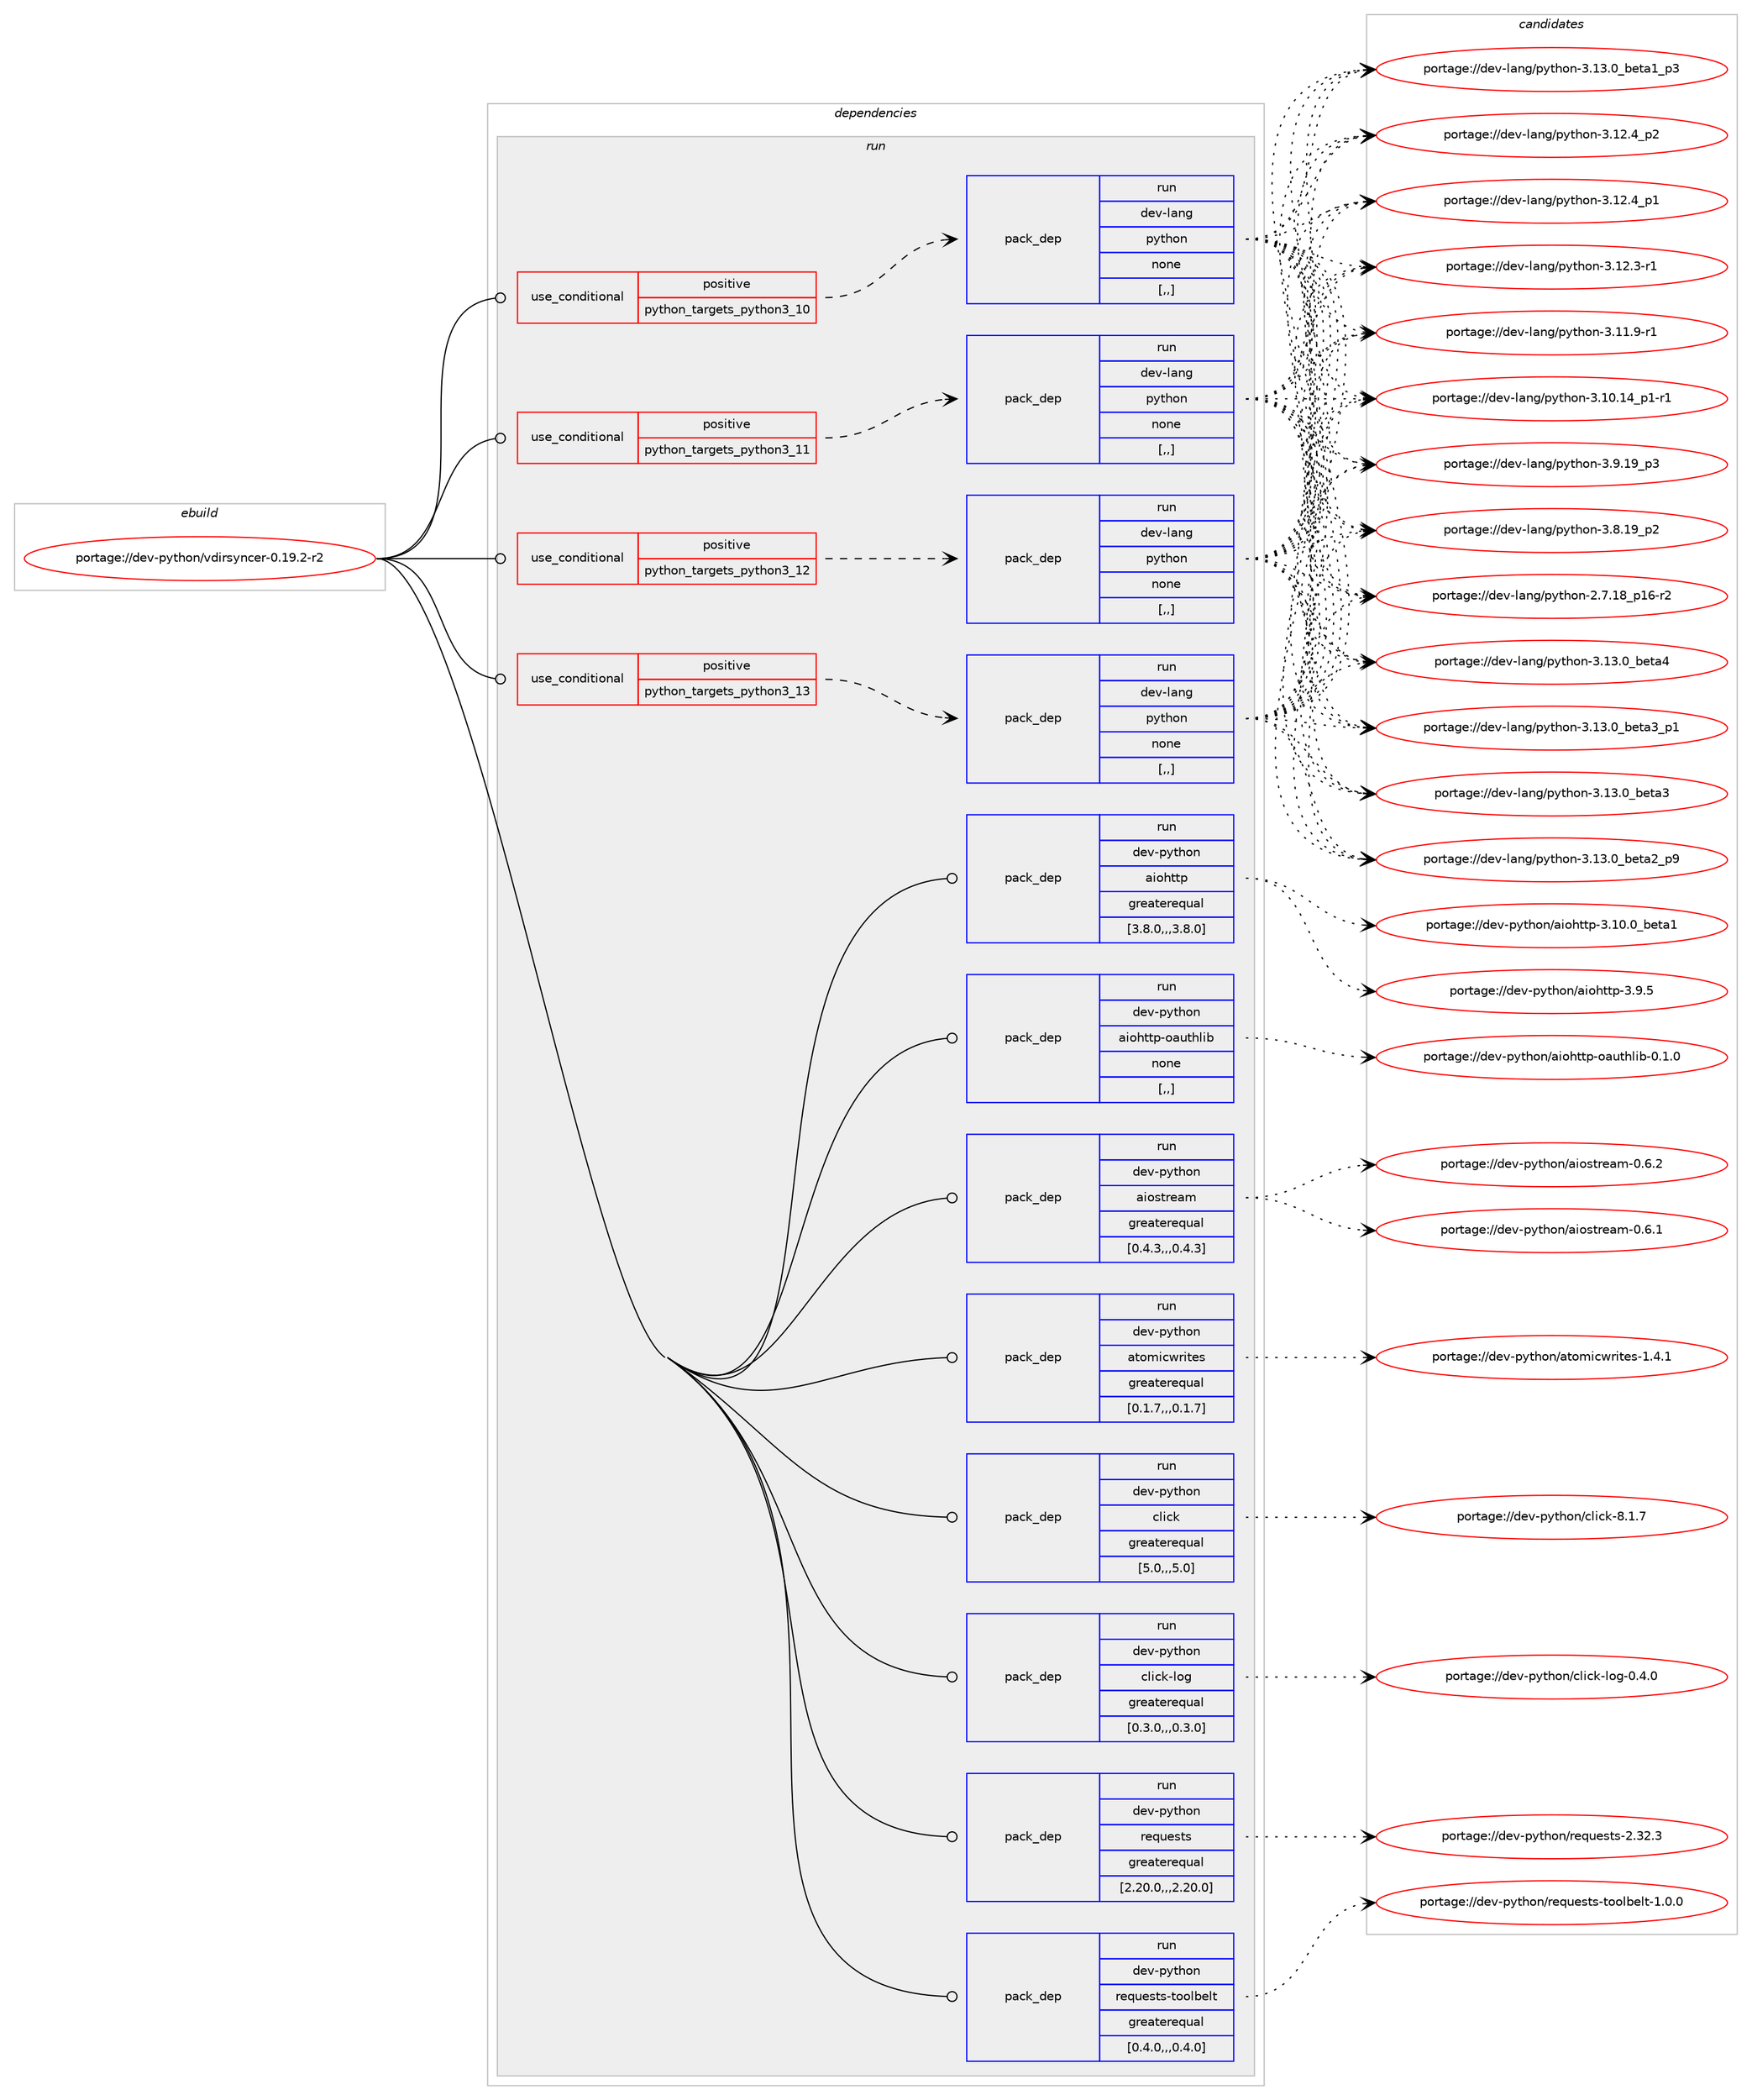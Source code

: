 digraph prolog {

# *************
# Graph options
# *************

newrank=true;
concentrate=true;
compound=true;
graph [rankdir=LR,fontname=Helvetica,fontsize=10,ranksep=1.5];#, ranksep=2.5, nodesep=0.2];
edge  [arrowhead=vee];
node  [fontname=Helvetica,fontsize=10];

# **********
# The ebuild
# **********

subgraph cluster_leftcol {
color=gray;
label=<<i>ebuild</i>>;
id [label="portage://dev-python/vdirsyncer-0.19.2-r2", color=red, width=4, href="../dev-python/vdirsyncer-0.19.2-r2.svg"];
}

# ****************
# The dependencies
# ****************

subgraph cluster_midcol {
color=gray;
label=<<i>dependencies</i>>;
subgraph cluster_compile {
fillcolor="#eeeeee";
style=filled;
label=<<i>compile</i>>;
}
subgraph cluster_compileandrun {
fillcolor="#eeeeee";
style=filled;
label=<<i>compile and run</i>>;
}
subgraph cluster_run {
fillcolor="#eeeeee";
style=filled;
label=<<i>run</i>>;
subgraph cond41070 {
dependency167188 [label=<<TABLE BORDER="0" CELLBORDER="1" CELLSPACING="0" CELLPADDING="4"><TR><TD ROWSPAN="3" CELLPADDING="10">use_conditional</TD></TR><TR><TD>positive</TD></TR><TR><TD>python_targets_python3_10</TD></TR></TABLE>>, shape=none, color=red];
subgraph pack124845 {
dependency167189 [label=<<TABLE BORDER="0" CELLBORDER="1" CELLSPACING="0" CELLPADDING="4" WIDTH="220"><TR><TD ROWSPAN="6" CELLPADDING="30">pack_dep</TD></TR><TR><TD WIDTH="110">run</TD></TR><TR><TD>dev-lang</TD></TR><TR><TD>python</TD></TR><TR><TD>none</TD></TR><TR><TD>[,,]</TD></TR></TABLE>>, shape=none, color=blue];
}
dependency167188:e -> dependency167189:w [weight=20,style="dashed",arrowhead="vee"];
}
id:e -> dependency167188:w [weight=20,style="solid",arrowhead="odot"];
subgraph cond41071 {
dependency167190 [label=<<TABLE BORDER="0" CELLBORDER="1" CELLSPACING="0" CELLPADDING="4"><TR><TD ROWSPAN="3" CELLPADDING="10">use_conditional</TD></TR><TR><TD>positive</TD></TR><TR><TD>python_targets_python3_11</TD></TR></TABLE>>, shape=none, color=red];
subgraph pack124846 {
dependency167191 [label=<<TABLE BORDER="0" CELLBORDER="1" CELLSPACING="0" CELLPADDING="4" WIDTH="220"><TR><TD ROWSPAN="6" CELLPADDING="30">pack_dep</TD></TR><TR><TD WIDTH="110">run</TD></TR><TR><TD>dev-lang</TD></TR><TR><TD>python</TD></TR><TR><TD>none</TD></TR><TR><TD>[,,]</TD></TR></TABLE>>, shape=none, color=blue];
}
dependency167190:e -> dependency167191:w [weight=20,style="dashed",arrowhead="vee"];
}
id:e -> dependency167190:w [weight=20,style="solid",arrowhead="odot"];
subgraph cond41072 {
dependency167192 [label=<<TABLE BORDER="0" CELLBORDER="1" CELLSPACING="0" CELLPADDING="4"><TR><TD ROWSPAN="3" CELLPADDING="10">use_conditional</TD></TR><TR><TD>positive</TD></TR><TR><TD>python_targets_python3_12</TD></TR></TABLE>>, shape=none, color=red];
subgraph pack124847 {
dependency167193 [label=<<TABLE BORDER="0" CELLBORDER="1" CELLSPACING="0" CELLPADDING="4" WIDTH="220"><TR><TD ROWSPAN="6" CELLPADDING="30">pack_dep</TD></TR><TR><TD WIDTH="110">run</TD></TR><TR><TD>dev-lang</TD></TR><TR><TD>python</TD></TR><TR><TD>none</TD></TR><TR><TD>[,,]</TD></TR></TABLE>>, shape=none, color=blue];
}
dependency167192:e -> dependency167193:w [weight=20,style="dashed",arrowhead="vee"];
}
id:e -> dependency167192:w [weight=20,style="solid",arrowhead="odot"];
subgraph cond41073 {
dependency167194 [label=<<TABLE BORDER="0" CELLBORDER="1" CELLSPACING="0" CELLPADDING="4"><TR><TD ROWSPAN="3" CELLPADDING="10">use_conditional</TD></TR><TR><TD>positive</TD></TR><TR><TD>python_targets_python3_13</TD></TR></TABLE>>, shape=none, color=red];
subgraph pack124848 {
dependency167195 [label=<<TABLE BORDER="0" CELLBORDER="1" CELLSPACING="0" CELLPADDING="4" WIDTH="220"><TR><TD ROWSPAN="6" CELLPADDING="30">pack_dep</TD></TR><TR><TD WIDTH="110">run</TD></TR><TR><TD>dev-lang</TD></TR><TR><TD>python</TD></TR><TR><TD>none</TD></TR><TR><TD>[,,]</TD></TR></TABLE>>, shape=none, color=blue];
}
dependency167194:e -> dependency167195:w [weight=20,style="dashed",arrowhead="vee"];
}
id:e -> dependency167194:w [weight=20,style="solid",arrowhead="odot"];
subgraph pack124849 {
dependency167196 [label=<<TABLE BORDER="0" CELLBORDER="1" CELLSPACING="0" CELLPADDING="4" WIDTH="220"><TR><TD ROWSPAN="6" CELLPADDING="30">pack_dep</TD></TR><TR><TD WIDTH="110">run</TD></TR><TR><TD>dev-python</TD></TR><TR><TD>aiohttp</TD></TR><TR><TD>greaterequal</TD></TR><TR><TD>[3.8.0,,,3.8.0]</TD></TR></TABLE>>, shape=none, color=blue];
}
id:e -> dependency167196:w [weight=20,style="solid",arrowhead="odot"];
subgraph pack124850 {
dependency167197 [label=<<TABLE BORDER="0" CELLBORDER="1" CELLSPACING="0" CELLPADDING="4" WIDTH="220"><TR><TD ROWSPAN="6" CELLPADDING="30">pack_dep</TD></TR><TR><TD WIDTH="110">run</TD></TR><TR><TD>dev-python</TD></TR><TR><TD>aiohttp-oauthlib</TD></TR><TR><TD>none</TD></TR><TR><TD>[,,]</TD></TR></TABLE>>, shape=none, color=blue];
}
id:e -> dependency167197:w [weight=20,style="solid",arrowhead="odot"];
subgraph pack124851 {
dependency167198 [label=<<TABLE BORDER="0" CELLBORDER="1" CELLSPACING="0" CELLPADDING="4" WIDTH="220"><TR><TD ROWSPAN="6" CELLPADDING="30">pack_dep</TD></TR><TR><TD WIDTH="110">run</TD></TR><TR><TD>dev-python</TD></TR><TR><TD>aiostream</TD></TR><TR><TD>greaterequal</TD></TR><TR><TD>[0.4.3,,,0.4.3]</TD></TR></TABLE>>, shape=none, color=blue];
}
id:e -> dependency167198:w [weight=20,style="solid",arrowhead="odot"];
subgraph pack124852 {
dependency167199 [label=<<TABLE BORDER="0" CELLBORDER="1" CELLSPACING="0" CELLPADDING="4" WIDTH="220"><TR><TD ROWSPAN="6" CELLPADDING="30">pack_dep</TD></TR><TR><TD WIDTH="110">run</TD></TR><TR><TD>dev-python</TD></TR><TR><TD>atomicwrites</TD></TR><TR><TD>greaterequal</TD></TR><TR><TD>[0.1.7,,,0.1.7]</TD></TR></TABLE>>, shape=none, color=blue];
}
id:e -> dependency167199:w [weight=20,style="solid",arrowhead="odot"];
subgraph pack124853 {
dependency167200 [label=<<TABLE BORDER="0" CELLBORDER="1" CELLSPACING="0" CELLPADDING="4" WIDTH="220"><TR><TD ROWSPAN="6" CELLPADDING="30">pack_dep</TD></TR><TR><TD WIDTH="110">run</TD></TR><TR><TD>dev-python</TD></TR><TR><TD>click</TD></TR><TR><TD>greaterequal</TD></TR><TR><TD>[5.0,,,5.0]</TD></TR></TABLE>>, shape=none, color=blue];
}
id:e -> dependency167200:w [weight=20,style="solid",arrowhead="odot"];
subgraph pack124854 {
dependency167201 [label=<<TABLE BORDER="0" CELLBORDER="1" CELLSPACING="0" CELLPADDING="4" WIDTH="220"><TR><TD ROWSPAN="6" CELLPADDING="30">pack_dep</TD></TR><TR><TD WIDTH="110">run</TD></TR><TR><TD>dev-python</TD></TR><TR><TD>click-log</TD></TR><TR><TD>greaterequal</TD></TR><TR><TD>[0.3.0,,,0.3.0]</TD></TR></TABLE>>, shape=none, color=blue];
}
id:e -> dependency167201:w [weight=20,style="solid",arrowhead="odot"];
subgraph pack124855 {
dependency167202 [label=<<TABLE BORDER="0" CELLBORDER="1" CELLSPACING="0" CELLPADDING="4" WIDTH="220"><TR><TD ROWSPAN="6" CELLPADDING="30">pack_dep</TD></TR><TR><TD WIDTH="110">run</TD></TR><TR><TD>dev-python</TD></TR><TR><TD>requests</TD></TR><TR><TD>greaterequal</TD></TR><TR><TD>[2.20.0,,,2.20.0]</TD></TR></TABLE>>, shape=none, color=blue];
}
id:e -> dependency167202:w [weight=20,style="solid",arrowhead="odot"];
subgraph pack124856 {
dependency167203 [label=<<TABLE BORDER="0" CELLBORDER="1" CELLSPACING="0" CELLPADDING="4" WIDTH="220"><TR><TD ROWSPAN="6" CELLPADDING="30">pack_dep</TD></TR><TR><TD WIDTH="110">run</TD></TR><TR><TD>dev-python</TD></TR><TR><TD>requests-toolbelt</TD></TR><TR><TD>greaterequal</TD></TR><TR><TD>[0.4.0,,,0.4.0]</TD></TR></TABLE>>, shape=none, color=blue];
}
id:e -> dependency167203:w [weight=20,style="solid",arrowhead="odot"];
}
}

# **************
# The candidates
# **************

subgraph cluster_choices {
rank=same;
color=gray;
label=<<i>candidates</i>>;

subgraph choice124845 {
color=black;
nodesep=1;
choice1001011184510897110103471121211161041111104551464951464895981011169752 [label="portage://dev-lang/python-3.13.0_beta4", color=red, width=4,href="../dev-lang/python-3.13.0_beta4.svg"];
choice10010111845108971101034711212111610411111045514649514648959810111697519511249 [label="portage://dev-lang/python-3.13.0_beta3_p1", color=red, width=4,href="../dev-lang/python-3.13.0_beta3_p1.svg"];
choice1001011184510897110103471121211161041111104551464951464895981011169751 [label="portage://dev-lang/python-3.13.0_beta3", color=red, width=4,href="../dev-lang/python-3.13.0_beta3.svg"];
choice10010111845108971101034711212111610411111045514649514648959810111697509511257 [label="portage://dev-lang/python-3.13.0_beta2_p9", color=red, width=4,href="../dev-lang/python-3.13.0_beta2_p9.svg"];
choice10010111845108971101034711212111610411111045514649514648959810111697499511251 [label="portage://dev-lang/python-3.13.0_beta1_p3", color=red, width=4,href="../dev-lang/python-3.13.0_beta1_p3.svg"];
choice100101118451089711010347112121116104111110455146495046529511250 [label="portage://dev-lang/python-3.12.4_p2", color=red, width=4,href="../dev-lang/python-3.12.4_p2.svg"];
choice100101118451089711010347112121116104111110455146495046529511249 [label="portage://dev-lang/python-3.12.4_p1", color=red, width=4,href="../dev-lang/python-3.12.4_p1.svg"];
choice100101118451089711010347112121116104111110455146495046514511449 [label="portage://dev-lang/python-3.12.3-r1", color=red, width=4,href="../dev-lang/python-3.12.3-r1.svg"];
choice100101118451089711010347112121116104111110455146494946574511449 [label="portage://dev-lang/python-3.11.9-r1", color=red, width=4,href="../dev-lang/python-3.11.9-r1.svg"];
choice100101118451089711010347112121116104111110455146494846495295112494511449 [label="portage://dev-lang/python-3.10.14_p1-r1", color=red, width=4,href="../dev-lang/python-3.10.14_p1-r1.svg"];
choice100101118451089711010347112121116104111110455146574649579511251 [label="portage://dev-lang/python-3.9.19_p3", color=red, width=4,href="../dev-lang/python-3.9.19_p3.svg"];
choice100101118451089711010347112121116104111110455146564649579511250 [label="portage://dev-lang/python-3.8.19_p2", color=red, width=4,href="../dev-lang/python-3.8.19_p2.svg"];
choice100101118451089711010347112121116104111110455046554649569511249544511450 [label="portage://dev-lang/python-2.7.18_p16-r2", color=red, width=4,href="../dev-lang/python-2.7.18_p16-r2.svg"];
dependency167189:e -> choice1001011184510897110103471121211161041111104551464951464895981011169752:w [style=dotted,weight="100"];
dependency167189:e -> choice10010111845108971101034711212111610411111045514649514648959810111697519511249:w [style=dotted,weight="100"];
dependency167189:e -> choice1001011184510897110103471121211161041111104551464951464895981011169751:w [style=dotted,weight="100"];
dependency167189:e -> choice10010111845108971101034711212111610411111045514649514648959810111697509511257:w [style=dotted,weight="100"];
dependency167189:e -> choice10010111845108971101034711212111610411111045514649514648959810111697499511251:w [style=dotted,weight="100"];
dependency167189:e -> choice100101118451089711010347112121116104111110455146495046529511250:w [style=dotted,weight="100"];
dependency167189:e -> choice100101118451089711010347112121116104111110455146495046529511249:w [style=dotted,weight="100"];
dependency167189:e -> choice100101118451089711010347112121116104111110455146495046514511449:w [style=dotted,weight="100"];
dependency167189:e -> choice100101118451089711010347112121116104111110455146494946574511449:w [style=dotted,weight="100"];
dependency167189:e -> choice100101118451089711010347112121116104111110455146494846495295112494511449:w [style=dotted,weight="100"];
dependency167189:e -> choice100101118451089711010347112121116104111110455146574649579511251:w [style=dotted,weight="100"];
dependency167189:e -> choice100101118451089711010347112121116104111110455146564649579511250:w [style=dotted,weight="100"];
dependency167189:e -> choice100101118451089711010347112121116104111110455046554649569511249544511450:w [style=dotted,weight="100"];
}
subgraph choice124846 {
color=black;
nodesep=1;
choice1001011184510897110103471121211161041111104551464951464895981011169752 [label="portage://dev-lang/python-3.13.0_beta4", color=red, width=4,href="../dev-lang/python-3.13.0_beta4.svg"];
choice10010111845108971101034711212111610411111045514649514648959810111697519511249 [label="portage://dev-lang/python-3.13.0_beta3_p1", color=red, width=4,href="../dev-lang/python-3.13.0_beta3_p1.svg"];
choice1001011184510897110103471121211161041111104551464951464895981011169751 [label="portage://dev-lang/python-3.13.0_beta3", color=red, width=4,href="../dev-lang/python-3.13.0_beta3.svg"];
choice10010111845108971101034711212111610411111045514649514648959810111697509511257 [label="portage://dev-lang/python-3.13.0_beta2_p9", color=red, width=4,href="../dev-lang/python-3.13.0_beta2_p9.svg"];
choice10010111845108971101034711212111610411111045514649514648959810111697499511251 [label="portage://dev-lang/python-3.13.0_beta1_p3", color=red, width=4,href="../dev-lang/python-3.13.0_beta1_p3.svg"];
choice100101118451089711010347112121116104111110455146495046529511250 [label="portage://dev-lang/python-3.12.4_p2", color=red, width=4,href="../dev-lang/python-3.12.4_p2.svg"];
choice100101118451089711010347112121116104111110455146495046529511249 [label="portage://dev-lang/python-3.12.4_p1", color=red, width=4,href="../dev-lang/python-3.12.4_p1.svg"];
choice100101118451089711010347112121116104111110455146495046514511449 [label="portage://dev-lang/python-3.12.3-r1", color=red, width=4,href="../dev-lang/python-3.12.3-r1.svg"];
choice100101118451089711010347112121116104111110455146494946574511449 [label="portage://dev-lang/python-3.11.9-r1", color=red, width=4,href="../dev-lang/python-3.11.9-r1.svg"];
choice100101118451089711010347112121116104111110455146494846495295112494511449 [label="portage://dev-lang/python-3.10.14_p1-r1", color=red, width=4,href="../dev-lang/python-3.10.14_p1-r1.svg"];
choice100101118451089711010347112121116104111110455146574649579511251 [label="portage://dev-lang/python-3.9.19_p3", color=red, width=4,href="../dev-lang/python-3.9.19_p3.svg"];
choice100101118451089711010347112121116104111110455146564649579511250 [label="portage://dev-lang/python-3.8.19_p2", color=red, width=4,href="../dev-lang/python-3.8.19_p2.svg"];
choice100101118451089711010347112121116104111110455046554649569511249544511450 [label="portage://dev-lang/python-2.7.18_p16-r2", color=red, width=4,href="../dev-lang/python-2.7.18_p16-r2.svg"];
dependency167191:e -> choice1001011184510897110103471121211161041111104551464951464895981011169752:w [style=dotted,weight="100"];
dependency167191:e -> choice10010111845108971101034711212111610411111045514649514648959810111697519511249:w [style=dotted,weight="100"];
dependency167191:e -> choice1001011184510897110103471121211161041111104551464951464895981011169751:w [style=dotted,weight="100"];
dependency167191:e -> choice10010111845108971101034711212111610411111045514649514648959810111697509511257:w [style=dotted,weight="100"];
dependency167191:e -> choice10010111845108971101034711212111610411111045514649514648959810111697499511251:w [style=dotted,weight="100"];
dependency167191:e -> choice100101118451089711010347112121116104111110455146495046529511250:w [style=dotted,weight="100"];
dependency167191:e -> choice100101118451089711010347112121116104111110455146495046529511249:w [style=dotted,weight="100"];
dependency167191:e -> choice100101118451089711010347112121116104111110455146495046514511449:w [style=dotted,weight="100"];
dependency167191:e -> choice100101118451089711010347112121116104111110455146494946574511449:w [style=dotted,weight="100"];
dependency167191:e -> choice100101118451089711010347112121116104111110455146494846495295112494511449:w [style=dotted,weight="100"];
dependency167191:e -> choice100101118451089711010347112121116104111110455146574649579511251:w [style=dotted,weight="100"];
dependency167191:e -> choice100101118451089711010347112121116104111110455146564649579511250:w [style=dotted,weight="100"];
dependency167191:e -> choice100101118451089711010347112121116104111110455046554649569511249544511450:w [style=dotted,weight="100"];
}
subgraph choice124847 {
color=black;
nodesep=1;
choice1001011184510897110103471121211161041111104551464951464895981011169752 [label="portage://dev-lang/python-3.13.0_beta4", color=red, width=4,href="../dev-lang/python-3.13.0_beta4.svg"];
choice10010111845108971101034711212111610411111045514649514648959810111697519511249 [label="portage://dev-lang/python-3.13.0_beta3_p1", color=red, width=4,href="../dev-lang/python-3.13.0_beta3_p1.svg"];
choice1001011184510897110103471121211161041111104551464951464895981011169751 [label="portage://dev-lang/python-3.13.0_beta3", color=red, width=4,href="../dev-lang/python-3.13.0_beta3.svg"];
choice10010111845108971101034711212111610411111045514649514648959810111697509511257 [label="portage://dev-lang/python-3.13.0_beta2_p9", color=red, width=4,href="../dev-lang/python-3.13.0_beta2_p9.svg"];
choice10010111845108971101034711212111610411111045514649514648959810111697499511251 [label="portage://dev-lang/python-3.13.0_beta1_p3", color=red, width=4,href="../dev-lang/python-3.13.0_beta1_p3.svg"];
choice100101118451089711010347112121116104111110455146495046529511250 [label="portage://dev-lang/python-3.12.4_p2", color=red, width=4,href="../dev-lang/python-3.12.4_p2.svg"];
choice100101118451089711010347112121116104111110455146495046529511249 [label="portage://dev-lang/python-3.12.4_p1", color=red, width=4,href="../dev-lang/python-3.12.4_p1.svg"];
choice100101118451089711010347112121116104111110455146495046514511449 [label="portage://dev-lang/python-3.12.3-r1", color=red, width=4,href="../dev-lang/python-3.12.3-r1.svg"];
choice100101118451089711010347112121116104111110455146494946574511449 [label="portage://dev-lang/python-3.11.9-r1", color=red, width=4,href="../dev-lang/python-3.11.9-r1.svg"];
choice100101118451089711010347112121116104111110455146494846495295112494511449 [label="portage://dev-lang/python-3.10.14_p1-r1", color=red, width=4,href="../dev-lang/python-3.10.14_p1-r1.svg"];
choice100101118451089711010347112121116104111110455146574649579511251 [label="portage://dev-lang/python-3.9.19_p3", color=red, width=4,href="../dev-lang/python-3.9.19_p3.svg"];
choice100101118451089711010347112121116104111110455146564649579511250 [label="portage://dev-lang/python-3.8.19_p2", color=red, width=4,href="../dev-lang/python-3.8.19_p2.svg"];
choice100101118451089711010347112121116104111110455046554649569511249544511450 [label="portage://dev-lang/python-2.7.18_p16-r2", color=red, width=4,href="../dev-lang/python-2.7.18_p16-r2.svg"];
dependency167193:e -> choice1001011184510897110103471121211161041111104551464951464895981011169752:w [style=dotted,weight="100"];
dependency167193:e -> choice10010111845108971101034711212111610411111045514649514648959810111697519511249:w [style=dotted,weight="100"];
dependency167193:e -> choice1001011184510897110103471121211161041111104551464951464895981011169751:w [style=dotted,weight="100"];
dependency167193:e -> choice10010111845108971101034711212111610411111045514649514648959810111697509511257:w [style=dotted,weight="100"];
dependency167193:e -> choice10010111845108971101034711212111610411111045514649514648959810111697499511251:w [style=dotted,weight="100"];
dependency167193:e -> choice100101118451089711010347112121116104111110455146495046529511250:w [style=dotted,weight="100"];
dependency167193:e -> choice100101118451089711010347112121116104111110455146495046529511249:w [style=dotted,weight="100"];
dependency167193:e -> choice100101118451089711010347112121116104111110455146495046514511449:w [style=dotted,weight="100"];
dependency167193:e -> choice100101118451089711010347112121116104111110455146494946574511449:w [style=dotted,weight="100"];
dependency167193:e -> choice100101118451089711010347112121116104111110455146494846495295112494511449:w [style=dotted,weight="100"];
dependency167193:e -> choice100101118451089711010347112121116104111110455146574649579511251:w [style=dotted,weight="100"];
dependency167193:e -> choice100101118451089711010347112121116104111110455146564649579511250:w [style=dotted,weight="100"];
dependency167193:e -> choice100101118451089711010347112121116104111110455046554649569511249544511450:w [style=dotted,weight="100"];
}
subgraph choice124848 {
color=black;
nodesep=1;
choice1001011184510897110103471121211161041111104551464951464895981011169752 [label="portage://dev-lang/python-3.13.0_beta4", color=red, width=4,href="../dev-lang/python-3.13.0_beta4.svg"];
choice10010111845108971101034711212111610411111045514649514648959810111697519511249 [label="portage://dev-lang/python-3.13.0_beta3_p1", color=red, width=4,href="../dev-lang/python-3.13.0_beta3_p1.svg"];
choice1001011184510897110103471121211161041111104551464951464895981011169751 [label="portage://dev-lang/python-3.13.0_beta3", color=red, width=4,href="../dev-lang/python-3.13.0_beta3.svg"];
choice10010111845108971101034711212111610411111045514649514648959810111697509511257 [label="portage://dev-lang/python-3.13.0_beta2_p9", color=red, width=4,href="../dev-lang/python-3.13.0_beta2_p9.svg"];
choice10010111845108971101034711212111610411111045514649514648959810111697499511251 [label="portage://dev-lang/python-3.13.0_beta1_p3", color=red, width=4,href="../dev-lang/python-3.13.0_beta1_p3.svg"];
choice100101118451089711010347112121116104111110455146495046529511250 [label="portage://dev-lang/python-3.12.4_p2", color=red, width=4,href="../dev-lang/python-3.12.4_p2.svg"];
choice100101118451089711010347112121116104111110455146495046529511249 [label="portage://dev-lang/python-3.12.4_p1", color=red, width=4,href="../dev-lang/python-3.12.4_p1.svg"];
choice100101118451089711010347112121116104111110455146495046514511449 [label="portage://dev-lang/python-3.12.3-r1", color=red, width=4,href="../dev-lang/python-3.12.3-r1.svg"];
choice100101118451089711010347112121116104111110455146494946574511449 [label="portage://dev-lang/python-3.11.9-r1", color=red, width=4,href="../dev-lang/python-3.11.9-r1.svg"];
choice100101118451089711010347112121116104111110455146494846495295112494511449 [label="portage://dev-lang/python-3.10.14_p1-r1", color=red, width=4,href="../dev-lang/python-3.10.14_p1-r1.svg"];
choice100101118451089711010347112121116104111110455146574649579511251 [label="portage://dev-lang/python-3.9.19_p3", color=red, width=4,href="../dev-lang/python-3.9.19_p3.svg"];
choice100101118451089711010347112121116104111110455146564649579511250 [label="portage://dev-lang/python-3.8.19_p2", color=red, width=4,href="../dev-lang/python-3.8.19_p2.svg"];
choice100101118451089711010347112121116104111110455046554649569511249544511450 [label="portage://dev-lang/python-2.7.18_p16-r2", color=red, width=4,href="../dev-lang/python-2.7.18_p16-r2.svg"];
dependency167195:e -> choice1001011184510897110103471121211161041111104551464951464895981011169752:w [style=dotted,weight="100"];
dependency167195:e -> choice10010111845108971101034711212111610411111045514649514648959810111697519511249:w [style=dotted,weight="100"];
dependency167195:e -> choice1001011184510897110103471121211161041111104551464951464895981011169751:w [style=dotted,weight="100"];
dependency167195:e -> choice10010111845108971101034711212111610411111045514649514648959810111697509511257:w [style=dotted,weight="100"];
dependency167195:e -> choice10010111845108971101034711212111610411111045514649514648959810111697499511251:w [style=dotted,weight="100"];
dependency167195:e -> choice100101118451089711010347112121116104111110455146495046529511250:w [style=dotted,weight="100"];
dependency167195:e -> choice100101118451089711010347112121116104111110455146495046529511249:w [style=dotted,weight="100"];
dependency167195:e -> choice100101118451089711010347112121116104111110455146495046514511449:w [style=dotted,weight="100"];
dependency167195:e -> choice100101118451089711010347112121116104111110455146494946574511449:w [style=dotted,weight="100"];
dependency167195:e -> choice100101118451089711010347112121116104111110455146494846495295112494511449:w [style=dotted,weight="100"];
dependency167195:e -> choice100101118451089711010347112121116104111110455146574649579511251:w [style=dotted,weight="100"];
dependency167195:e -> choice100101118451089711010347112121116104111110455146564649579511250:w [style=dotted,weight="100"];
dependency167195:e -> choice100101118451089711010347112121116104111110455046554649569511249544511450:w [style=dotted,weight="100"];
}
subgraph choice124849 {
color=black;
nodesep=1;
choice1001011184511212111610411111047971051111041161161124551464948464895981011169749 [label="portage://dev-python/aiohttp-3.10.0_beta1", color=red, width=4,href="../dev-python/aiohttp-3.10.0_beta1.svg"];
choice100101118451121211161041111104797105111104116116112455146574653 [label="portage://dev-python/aiohttp-3.9.5", color=red, width=4,href="../dev-python/aiohttp-3.9.5.svg"];
dependency167196:e -> choice1001011184511212111610411111047971051111041161161124551464948464895981011169749:w [style=dotted,weight="100"];
dependency167196:e -> choice100101118451121211161041111104797105111104116116112455146574653:w [style=dotted,weight="100"];
}
subgraph choice124850 {
color=black;
nodesep=1;
choice100101118451121211161041111104797105111104116116112451119711711610410810598454846494648 [label="portage://dev-python/aiohttp-oauthlib-0.1.0", color=red, width=4,href="../dev-python/aiohttp-oauthlib-0.1.0.svg"];
dependency167197:e -> choice100101118451121211161041111104797105111104116116112451119711711610410810598454846494648:w [style=dotted,weight="100"];
}
subgraph choice124851 {
color=black;
nodesep=1;
choice10010111845112121116104111110479710511111511611410197109454846544650 [label="portage://dev-python/aiostream-0.6.2", color=red, width=4,href="../dev-python/aiostream-0.6.2.svg"];
choice10010111845112121116104111110479710511111511611410197109454846544649 [label="portage://dev-python/aiostream-0.6.1", color=red, width=4,href="../dev-python/aiostream-0.6.1.svg"];
dependency167198:e -> choice10010111845112121116104111110479710511111511611410197109454846544650:w [style=dotted,weight="100"];
dependency167198:e -> choice10010111845112121116104111110479710511111511611410197109454846544649:w [style=dotted,weight="100"];
}
subgraph choice124852 {
color=black;
nodesep=1;
choice10010111845112121116104111110479711611110910599119114105116101115454946524649 [label="portage://dev-python/atomicwrites-1.4.1", color=red, width=4,href="../dev-python/atomicwrites-1.4.1.svg"];
dependency167199:e -> choice10010111845112121116104111110479711611110910599119114105116101115454946524649:w [style=dotted,weight="100"];
}
subgraph choice124853 {
color=black;
nodesep=1;
choice10010111845112121116104111110479910810599107455646494655 [label="portage://dev-python/click-8.1.7", color=red, width=4,href="../dev-python/click-8.1.7.svg"];
dependency167200:e -> choice10010111845112121116104111110479910810599107455646494655:w [style=dotted,weight="100"];
}
subgraph choice124854 {
color=black;
nodesep=1;
choice1001011184511212111610411111047991081059910745108111103454846524648 [label="portage://dev-python/click-log-0.4.0", color=red, width=4,href="../dev-python/click-log-0.4.0.svg"];
dependency167201:e -> choice1001011184511212111610411111047991081059910745108111103454846524648:w [style=dotted,weight="100"];
}
subgraph choice124855 {
color=black;
nodesep=1;
choice100101118451121211161041111104711410111311710111511611545504651504651 [label="portage://dev-python/requests-2.32.3", color=red, width=4,href="../dev-python/requests-2.32.3.svg"];
dependency167202:e -> choice100101118451121211161041111104711410111311710111511611545504651504651:w [style=dotted,weight="100"];
}
subgraph choice124856 {
color=black;
nodesep=1;
choice10010111845112121116104111110471141011131171011151161154511611111110898101108116454946484648 [label="portage://dev-python/requests-toolbelt-1.0.0", color=red, width=4,href="../dev-python/requests-toolbelt-1.0.0.svg"];
dependency167203:e -> choice10010111845112121116104111110471141011131171011151161154511611111110898101108116454946484648:w [style=dotted,weight="100"];
}
}

}

